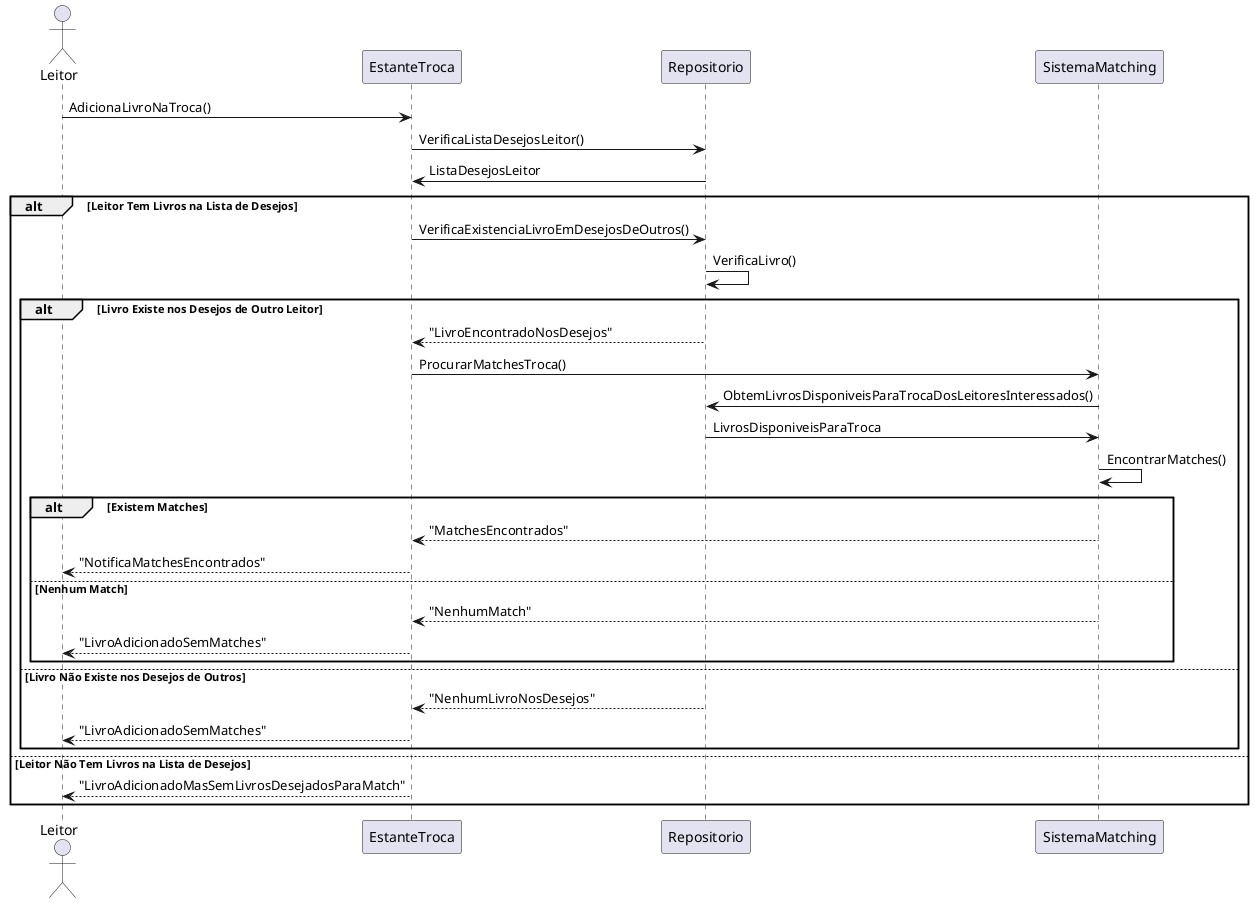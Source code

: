 @startuml
actor Leitor as L
participant "EstanteTroca" AS EST
participant "Repositorio" as REP
participant "SistemaMatching" as SM

L -> EST: AdicionaLivroNaTroca()
EST -> REP: VerificaListaDesejosLeitor()
REP -> EST: ListaDesejosLeitor
alt Leitor Tem Livros na Lista de Desejos
    EST -> REP: VerificaExistenciaLivroEmDesejosDeOutros()
    REP -> REP: VerificaLivro()
    alt Livro Existe nos Desejos de Outro Leitor
        REP --> EST: "LivroEncontradoNosDesejos"
        EST -> SM: ProcurarMatchesTroca()
        SM -> REP: ObtemLivrosDisponiveisParaTrocaDosLeitoresInteressados()
        REP -> SM: LivrosDisponiveisParaTroca
        SM -> SM: EncontrarMatches()
        alt Existem Matches
            SM --> EST: "MatchesEncontrados"
            EST --> L: "NotificaMatchesEncontrados"
        else Nenhum Match
            SM --> EST: "NenhumMatch"
            EST --> L: "LivroAdicionadoSemMatches"
        end
    else Livro Não Existe nos Desejos de Outros
        REP --> EST: "NenhumLivroNosDesejos"
        EST --> L: "LivroAdicionadoSemMatches"
    end
else Leitor Não Tem Livros na Lista de Desejos
    EST --> L: "LivroAdicionadoMasSemLivrosDesejadosParaMatch"
end
@enduml
